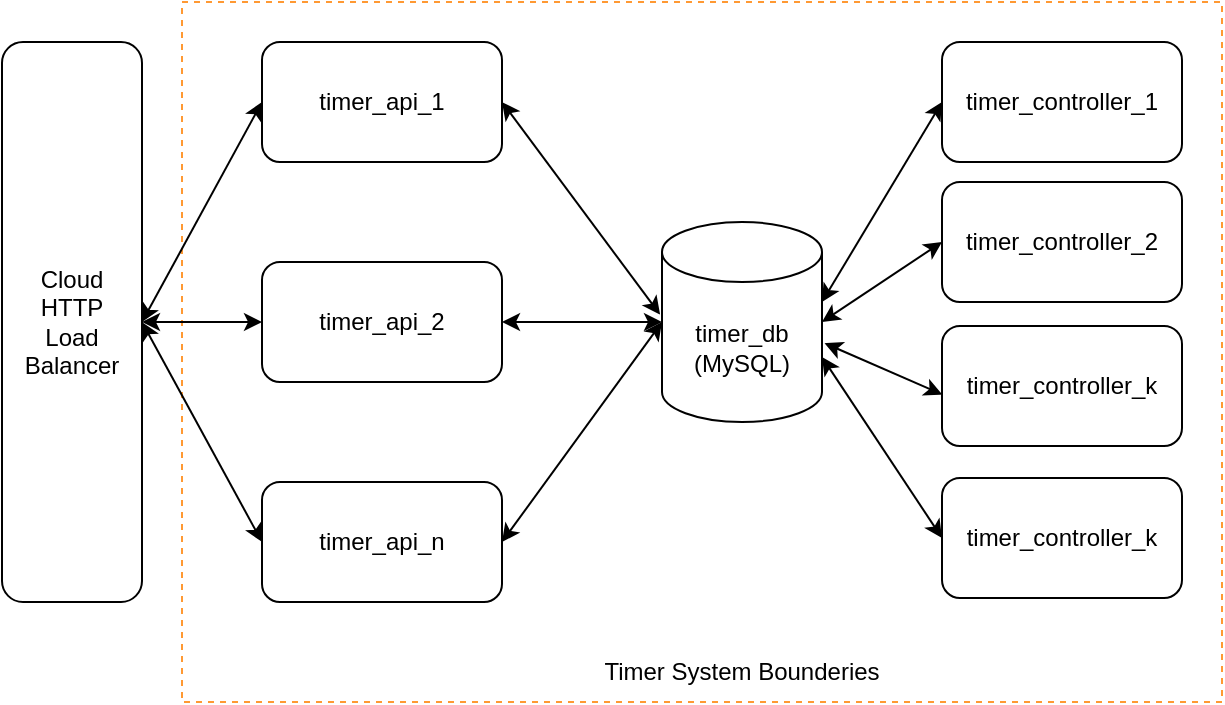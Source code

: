 <mxfile>
    <diagram id="DYnAscv9hxpTZkDShg4g" name="Current Version Design">
        <mxGraphModel dx="1321" dy="598" grid="1" gridSize="10" guides="1" tooltips="1" connect="1" arrows="1" fold="1" page="1" pageScale="1" pageWidth="827" pageHeight="1169" math="0" shadow="0">
            <root>
                <mxCell id="0"/>
                <mxCell id="1" parent="0"/>
                <mxCell id="22" value="" style="rounded=0;whiteSpace=wrap;html=1;dashed=1;strokeColor=#FF9933;align=right;" parent="1" vertex="1">
                    <mxGeometry x="170" y="220" width="520" height="350" as="geometry"/>
                </mxCell>
                <mxCell id="2" value="Cloud&lt;br&gt;HTTP&lt;br&gt;Load Balancer" style="rounded=1;whiteSpace=wrap;html=1;" parent="1" vertex="1">
                    <mxGeometry x="80" y="240" width="70" height="280" as="geometry"/>
                </mxCell>
                <mxCell id="3" value="timer_api_2" style="rounded=1;whiteSpace=wrap;html=1;" parent="1" vertex="1">
                    <mxGeometry x="210" y="350" width="120" height="60" as="geometry"/>
                </mxCell>
                <mxCell id="4" value="timer_api_1" style="rounded=1;whiteSpace=wrap;html=1;" parent="1" vertex="1">
                    <mxGeometry x="210" y="240" width="120" height="60" as="geometry"/>
                </mxCell>
                <mxCell id="5" value="timer_api_n" style="rounded=1;whiteSpace=wrap;html=1;" parent="1" vertex="1">
                    <mxGeometry x="210" y="460" width="120" height="60" as="geometry"/>
                </mxCell>
                <mxCell id="21" style="edgeStyle=none;html=1;exitX=1;exitY=0.5;exitDx=0;exitDy=0;exitPerimeter=0;entryX=0;entryY=0.5;entryDx=0;entryDy=0;startArrow=classic;startFill=1;" parent="1" source="6" target="7" edge="1">
                    <mxGeometry relative="1" as="geometry"/>
                </mxCell>
                <mxCell id="6" value="timer_db&lt;br&gt;(MySQL)" style="shape=cylinder3;whiteSpace=wrap;html=1;boundedLbl=1;backgroundOutline=1;size=15;" parent="1" vertex="1">
                    <mxGeometry x="410" y="330" width="80" height="100" as="geometry"/>
                </mxCell>
                <mxCell id="7" value="timer_controller_2" style="rounded=1;whiteSpace=wrap;html=1;" parent="1" vertex="1">
                    <mxGeometry x="550" y="310" width="120" height="60" as="geometry"/>
                </mxCell>
                <mxCell id="8" value="timer_controller_1" style="rounded=1;whiteSpace=wrap;html=1;" parent="1" vertex="1">
                    <mxGeometry x="550" y="240" width="120" height="60" as="geometry"/>
                </mxCell>
                <mxCell id="9" value="timer_controller_k" style="rounded=1;whiteSpace=wrap;html=1;" parent="1" vertex="1">
                    <mxGeometry x="550" y="382" width="120" height="60" as="geometry"/>
                </mxCell>
                <mxCell id="11" value="timer_controller_k" style="rounded=1;whiteSpace=wrap;html=1;" parent="1" vertex="1">
                    <mxGeometry x="550" y="458" width="120" height="60" as="geometry"/>
                </mxCell>
                <mxCell id="12" value="" style="endArrow=classic;startArrow=classic;html=1;exitX=1.016;exitY=0.606;exitDx=0;exitDy=0;exitPerimeter=0;entryX=0.001;entryY=0.571;entryDx=0;entryDy=0;entryPerimeter=0;" parent="1" source="6" target="9" edge="1">
                    <mxGeometry width="50" height="50" relative="1" as="geometry">
                        <mxPoint x="510" y="450" as="sourcePoint"/>
                        <mxPoint x="560" y="400" as="targetPoint"/>
                    </mxGeometry>
                </mxCell>
                <mxCell id="13" value="" style="endArrow=classic;startArrow=classic;html=1;exitX=1;exitY=0;exitDx=0;exitDy=67.5;exitPerimeter=0;entryX=0;entryY=0.5;entryDx=0;entryDy=0;" parent="1" source="6" target="11" edge="1">
                    <mxGeometry width="50" height="50" relative="1" as="geometry">
                        <mxPoint x="510" y="450" as="sourcePoint"/>
                        <mxPoint x="560" y="400" as="targetPoint"/>
                    </mxGeometry>
                </mxCell>
                <mxCell id="14" value="" style="endArrow=classic;startArrow=classic;html=1;entryX=0;entryY=0.5;entryDx=0;entryDy=0;exitX=1;exitY=0.5;exitDx=0;exitDy=0;" parent="1" source="2" target="4" edge="1">
                    <mxGeometry width="50" height="50" relative="1" as="geometry">
                        <mxPoint x="150" y="430" as="sourcePoint"/>
                        <mxPoint x="220.711" y="380" as="targetPoint"/>
                    </mxGeometry>
                </mxCell>
                <mxCell id="15" value="" style="endArrow=classic;startArrow=classic;html=1;entryX=0;entryY=0.5;entryDx=0;entryDy=0;exitX=1;exitY=0.5;exitDx=0;exitDy=0;" parent="1" source="2" target="3" edge="1">
                    <mxGeometry width="50" height="50" relative="1" as="geometry">
                        <mxPoint x="160" y="390" as="sourcePoint"/>
                        <mxPoint x="220" y="280" as="targetPoint"/>
                    </mxGeometry>
                </mxCell>
                <mxCell id="16" value="" style="endArrow=classic;startArrow=classic;html=1;entryX=0;entryY=0.5;entryDx=0;entryDy=0;exitX=1;exitY=0.5;exitDx=0;exitDy=0;" parent="1" source="2" target="5" edge="1">
                    <mxGeometry width="50" height="50" relative="1" as="geometry">
                        <mxPoint x="160" y="390" as="sourcePoint"/>
                        <mxPoint x="220" y="390" as="targetPoint"/>
                    </mxGeometry>
                </mxCell>
                <mxCell id="17" value="" style="endArrow=classic;startArrow=classic;html=1;entryX=0;entryY=0.5;entryDx=0;entryDy=0;exitX=1;exitY=0.5;exitDx=0;exitDy=0;entryPerimeter=0;" parent="1" source="5" target="6" edge="1">
                    <mxGeometry width="50" height="50" relative="1" as="geometry">
                        <mxPoint x="384" y="408" as="sourcePoint"/>
                        <mxPoint x="444" y="518" as="targetPoint"/>
                    </mxGeometry>
                </mxCell>
                <mxCell id="18" value="" style="endArrow=classic;startArrow=classic;html=1;entryX=-0.012;entryY=0.463;entryDx=0;entryDy=0;exitX=1;exitY=0.5;exitDx=0;exitDy=0;entryPerimeter=0;" parent="1" source="4" target="6" edge="1">
                    <mxGeometry width="50" height="50" relative="1" as="geometry">
                        <mxPoint x="340" y="500" as="sourcePoint"/>
                        <mxPoint x="420" y="407.5" as="targetPoint"/>
                    </mxGeometry>
                </mxCell>
                <mxCell id="19" value="" style="endArrow=classic;startArrow=classic;html=1;entryX=0;entryY=0.5;entryDx=0;entryDy=0;exitX=1;exitY=0.5;exitDx=0;exitDy=0;entryPerimeter=0;" parent="1" source="3" target="6" edge="1">
                    <mxGeometry width="50" height="50" relative="1" as="geometry">
                        <mxPoint x="340" y="500" as="sourcePoint"/>
                        <mxPoint x="420" y="407.5" as="targetPoint"/>
                    </mxGeometry>
                </mxCell>
                <mxCell id="20" value="" style="endArrow=classic;startArrow=classic;html=1;entryX=0;entryY=0.5;entryDx=0;entryDy=0;exitX=1;exitY=0.4;exitDx=0;exitDy=0;exitPerimeter=0;" parent="1" source="6" target="8" edge="1">
                    <mxGeometry width="50" height="50" relative="1" as="geometry">
                        <mxPoint x="350" y="510" as="sourcePoint"/>
                        <mxPoint x="430" y="417.5" as="targetPoint"/>
                    </mxGeometry>
                </mxCell>
                <mxCell id="23" value="Timer System Bounderies" style="text;html=1;strokeColor=none;fillColor=none;align=center;verticalAlign=middle;whiteSpace=wrap;rounded=0;dashed=1;" parent="1" vertex="1">
                    <mxGeometry x="375" y="540" width="150" height="30" as="geometry"/>
                </mxCell>
            </root>
        </mxGraphModel>
    </diagram>
    <diagram id="ogXFltSYrHMgtjTxt0ea" name="Horizontal Scaling">
        <mxGraphModel dx="491" dy="704" grid="1" gridSize="10" guides="1" tooltips="1" connect="1" arrows="1" fold="1" page="1" pageScale="1" pageWidth="827" pageHeight="1169" math="0" shadow="0">
            <root>
                <mxCell id="0"/>
                <mxCell id="1" parent="0"/>
                <mxCell id="ZxmdzEVxeu-JPoR6dsE8-22" value="" style="group" vertex="1" connectable="0" parent="1">
                    <mxGeometry x="200" y="60" width="400" height="240" as="geometry"/>
                </mxCell>
                <mxCell id="ZxmdzEVxeu-JPoR6dsE8-1" value="" style="rounded=0;whiteSpace=wrap;html=1;dashed=1;strokeColor=#FF9933;align=right;" vertex="1" parent="ZxmdzEVxeu-JPoR6dsE8-22">
                    <mxGeometry width="400" height="240" as="geometry"/>
                </mxCell>
                <mxCell id="ZxmdzEVxeu-JPoR6dsE8-3" value="timer_api_2" style="rounded=1;whiteSpace=wrap;html=1;" vertex="1" parent="ZxmdzEVxeu-JPoR6dsE8-22">
                    <mxGeometry x="30.769" y="89.143" width="92.308" height="41.143" as="geometry"/>
                </mxCell>
                <mxCell id="ZxmdzEVxeu-JPoR6dsE8-4" value="timer_api_1" style="rounded=1;whiteSpace=wrap;html=1;" vertex="1" parent="ZxmdzEVxeu-JPoR6dsE8-22">
                    <mxGeometry x="30.769" y="13.714" width="92.308" height="41.143" as="geometry"/>
                </mxCell>
                <mxCell id="ZxmdzEVxeu-JPoR6dsE8-5" value="timer_api_n" style="rounded=1;whiteSpace=wrap;html=1;" vertex="1" parent="ZxmdzEVxeu-JPoR6dsE8-22">
                    <mxGeometry x="30.769" y="164.571" width="92.308" height="41.143" as="geometry"/>
                </mxCell>
                <mxCell id="ZxmdzEVxeu-JPoR6dsE8-7" value="timer_db&lt;br&gt;(MySQL)" style="shape=cylinder3;whiteSpace=wrap;html=1;boundedLbl=1;backgroundOutline=1;size=15;" vertex="1" parent="ZxmdzEVxeu-JPoR6dsE8-22">
                    <mxGeometry x="184.615" y="75.429" width="61.538" height="68.571" as="geometry"/>
                </mxCell>
                <mxCell id="ZxmdzEVxeu-JPoR6dsE8-8" value="timer_controller_2" style="rounded=1;whiteSpace=wrap;html=1;" vertex="1" parent="ZxmdzEVxeu-JPoR6dsE8-22">
                    <mxGeometry x="292.308" y="61.714" width="92.308" height="41.143" as="geometry"/>
                </mxCell>
                <mxCell id="ZxmdzEVxeu-JPoR6dsE8-9" value="timer_controller_1" style="rounded=1;whiteSpace=wrap;html=1;" vertex="1" parent="ZxmdzEVxeu-JPoR6dsE8-22">
                    <mxGeometry x="292.308" y="13.714" width="92.308" height="41.143" as="geometry"/>
                </mxCell>
                <mxCell id="ZxmdzEVxeu-JPoR6dsE8-10" value="timer_controller_k" style="rounded=1;whiteSpace=wrap;html=1;" vertex="1" parent="ZxmdzEVxeu-JPoR6dsE8-22">
                    <mxGeometry x="292.308" y="111.086" width="92.308" height="41.143" as="geometry"/>
                </mxCell>
                <mxCell id="ZxmdzEVxeu-JPoR6dsE8-11" value="timer_controller_k" style="rounded=1;whiteSpace=wrap;html=1;" vertex="1" parent="ZxmdzEVxeu-JPoR6dsE8-22">
                    <mxGeometry x="292.308" y="163.2" width="92.308" height="41.143" as="geometry"/>
                </mxCell>
                <mxCell id="ZxmdzEVxeu-JPoR6dsE8-12" value="" style="endArrow=classic;startArrow=classic;html=1;exitX=1.016;exitY=0.606;exitDx=0;exitDy=0;exitPerimeter=0;entryX=0.001;entryY=0.571;entryDx=0;entryDy=0;entryPerimeter=0;" edge="1" parent="ZxmdzEVxeu-JPoR6dsE8-22" source="ZxmdzEVxeu-JPoR6dsE8-7" target="ZxmdzEVxeu-JPoR6dsE8-10">
                    <mxGeometry width="50" height="50" relative="1" as="geometry">
                        <mxPoint x="261.538" y="157.714" as="sourcePoint"/>
                        <mxPoint x="300" y="123.429" as="targetPoint"/>
                    </mxGeometry>
                </mxCell>
                <mxCell id="ZxmdzEVxeu-JPoR6dsE8-13" value="" style="endArrow=classic;startArrow=classic;html=1;exitX=1;exitY=0;exitDx=0;exitDy=67.5;exitPerimeter=0;entryX=0;entryY=0.5;entryDx=0;entryDy=0;" edge="1" parent="ZxmdzEVxeu-JPoR6dsE8-22" source="ZxmdzEVxeu-JPoR6dsE8-7" target="ZxmdzEVxeu-JPoR6dsE8-11">
                    <mxGeometry width="50" height="50" relative="1" as="geometry">
                        <mxPoint x="261.538" y="157.714" as="sourcePoint"/>
                        <mxPoint x="300" y="123.429" as="targetPoint"/>
                    </mxGeometry>
                </mxCell>
                <mxCell id="ZxmdzEVxeu-JPoR6dsE8-17" value="" style="endArrow=classic;startArrow=classic;html=1;entryX=0;entryY=0.5;entryDx=0;entryDy=0;exitX=1;exitY=0.5;exitDx=0;exitDy=0;entryPerimeter=0;" edge="1" parent="ZxmdzEVxeu-JPoR6dsE8-22" source="ZxmdzEVxeu-JPoR6dsE8-5" target="ZxmdzEVxeu-JPoR6dsE8-7">
                    <mxGeometry width="50" height="50" relative="1" as="geometry">
                        <mxPoint x="164.615" y="128.914" as="sourcePoint"/>
                        <mxPoint x="210.769" y="204.343" as="targetPoint"/>
                    </mxGeometry>
                </mxCell>
                <mxCell id="ZxmdzEVxeu-JPoR6dsE8-18" value="" style="endArrow=classic;startArrow=classic;html=1;entryX=-0.012;entryY=0.463;entryDx=0;entryDy=0;exitX=1;exitY=0.5;exitDx=0;exitDy=0;entryPerimeter=0;" edge="1" parent="ZxmdzEVxeu-JPoR6dsE8-22" source="ZxmdzEVxeu-JPoR6dsE8-4" target="ZxmdzEVxeu-JPoR6dsE8-7">
                    <mxGeometry width="50" height="50" relative="1" as="geometry">
                        <mxPoint x="130.769" y="192" as="sourcePoint"/>
                        <mxPoint x="192.308" y="128.571" as="targetPoint"/>
                    </mxGeometry>
                </mxCell>
                <mxCell id="ZxmdzEVxeu-JPoR6dsE8-6" style="edgeStyle=none;html=1;exitX=1;exitY=0.5;exitDx=0;exitDy=0;exitPerimeter=0;entryX=0;entryY=0.5;entryDx=0;entryDy=0;startArrow=classic;startFill=1;" edge="1" parent="ZxmdzEVxeu-JPoR6dsE8-22" source="ZxmdzEVxeu-JPoR6dsE8-7" target="ZxmdzEVxeu-JPoR6dsE8-8">
                    <mxGeometry relative="1" as="geometry"/>
                </mxCell>
                <mxCell id="ZxmdzEVxeu-JPoR6dsE8-19" value="" style="endArrow=classic;startArrow=classic;html=1;entryX=0;entryY=0.5;entryDx=0;entryDy=0;exitX=1;exitY=0.5;exitDx=0;exitDy=0;entryPerimeter=0;" edge="1" parent="ZxmdzEVxeu-JPoR6dsE8-22" source="ZxmdzEVxeu-JPoR6dsE8-3" target="ZxmdzEVxeu-JPoR6dsE8-7">
                    <mxGeometry width="50" height="50" relative="1" as="geometry">
                        <mxPoint x="130.769" y="192" as="sourcePoint"/>
                        <mxPoint x="192.308" y="128.571" as="targetPoint"/>
                    </mxGeometry>
                </mxCell>
                <mxCell id="ZxmdzEVxeu-JPoR6dsE8-20" value="" style="endArrow=classic;startArrow=classic;html=1;entryX=0;entryY=0.5;entryDx=0;entryDy=0;exitX=1;exitY=0.4;exitDx=0;exitDy=0;exitPerimeter=0;" edge="1" parent="ZxmdzEVxeu-JPoR6dsE8-22" source="ZxmdzEVxeu-JPoR6dsE8-7" target="ZxmdzEVxeu-JPoR6dsE8-9">
                    <mxGeometry width="50" height="50" relative="1" as="geometry">
                        <mxPoint x="138.462" y="198.857" as="sourcePoint"/>
                        <mxPoint x="200" y="135.429" as="targetPoint"/>
                    </mxGeometry>
                </mxCell>
                <mxCell id="ZxmdzEVxeu-JPoR6dsE8-21" value="Timer System Bounderies" style="text;html=1;strokeColor=none;fillColor=none;align=center;verticalAlign=middle;whiteSpace=wrap;rounded=0;dashed=1;" vertex="1" parent="ZxmdzEVxeu-JPoR6dsE8-22">
                    <mxGeometry x="157.692" y="219.429" width="115.385" height="20.571" as="geometry"/>
                </mxCell>
                <mxCell id="ZxmdzEVxeu-JPoR6dsE8-2" value="Cloud&lt;br&gt;HTTP&lt;br&gt;Load Balancer" style="rounded=1;whiteSpace=wrap;html=1;" vertex="1" parent="1">
                    <mxGeometry x="80" y="60" width="70" height="500" as="geometry"/>
                </mxCell>
                <mxCell id="ZxmdzEVxeu-JPoR6dsE8-14" value="" style="endArrow=classic;startArrow=none;html=1;entryX=0;entryY=0.5;entryDx=0;entryDy=0;exitX=1;exitY=0.5;exitDx=0;exitDy=0;startFill=0;" edge="1" parent="1" source="ZxmdzEVxeu-JPoR6dsE8-2" target="ZxmdzEVxeu-JPoR6dsE8-4">
                    <mxGeometry width="50" height="50" relative="1" as="geometry">
                        <mxPoint x="150" y="430" as="sourcePoint"/>
                        <mxPoint x="220.711" y="380" as="targetPoint"/>
                    </mxGeometry>
                </mxCell>
                <mxCell id="ZxmdzEVxeu-JPoR6dsE8-15" value="" style="endArrow=classic;startArrow=none;html=1;entryX=0;entryY=0.5;entryDx=0;entryDy=0;exitX=1;exitY=0.5;exitDx=0;exitDy=0;startFill=0;" edge="1" parent="1" source="ZxmdzEVxeu-JPoR6dsE8-2" target="ZxmdzEVxeu-JPoR6dsE8-3">
                    <mxGeometry width="50" height="50" relative="1" as="geometry">
                        <mxPoint x="160" y="390" as="sourcePoint"/>
                        <mxPoint x="220" y="280" as="targetPoint"/>
                    </mxGeometry>
                </mxCell>
                <mxCell id="ZxmdzEVxeu-JPoR6dsE8-16" value="" style="endArrow=classic;startArrow=none;html=1;entryX=0;entryY=0.5;entryDx=0;entryDy=0;exitX=1;exitY=0.5;exitDx=0;exitDy=0;startFill=0;" edge="1" parent="1" source="ZxmdzEVxeu-JPoR6dsE8-2" target="ZxmdzEVxeu-JPoR6dsE8-5">
                    <mxGeometry width="50" height="50" relative="1" as="geometry">
                        <mxPoint x="160" y="390" as="sourcePoint"/>
                        <mxPoint x="220" y="390" as="targetPoint"/>
                    </mxGeometry>
                </mxCell>
                <mxCell id="ZxmdzEVxeu-JPoR6dsE8-23" value="" style="group" vertex="1" connectable="0" parent="1">
                    <mxGeometry x="210" y="320" width="400" height="240" as="geometry"/>
                </mxCell>
                <mxCell id="ZxmdzEVxeu-JPoR6dsE8-24" value="" style="rounded=0;whiteSpace=wrap;html=1;dashed=1;strokeColor=#FF9933;align=right;" vertex="1" parent="ZxmdzEVxeu-JPoR6dsE8-23">
                    <mxGeometry width="400" height="240" as="geometry"/>
                </mxCell>
                <mxCell id="ZxmdzEVxeu-JPoR6dsE8-25" value="timer_api_5" style="rounded=1;whiteSpace=wrap;html=1;" vertex="1" parent="ZxmdzEVxeu-JPoR6dsE8-23">
                    <mxGeometry x="30.769" y="89.143" width="92.308" height="41.143" as="geometry"/>
                </mxCell>
                <mxCell id="ZxmdzEVxeu-JPoR6dsE8-26" value="timer_api_4" style="rounded=1;whiteSpace=wrap;html=1;" vertex="1" parent="ZxmdzEVxeu-JPoR6dsE8-23">
                    <mxGeometry x="30.769" y="13.714" width="92.308" height="41.143" as="geometry"/>
                </mxCell>
                <mxCell id="ZxmdzEVxeu-JPoR6dsE8-27" value="timer_api_n" style="rounded=1;whiteSpace=wrap;html=1;" vertex="1" parent="ZxmdzEVxeu-JPoR6dsE8-23">
                    <mxGeometry x="30.769" y="164.571" width="92.308" height="41.143" as="geometry"/>
                </mxCell>
                <mxCell id="ZxmdzEVxeu-JPoR6dsE8-28" value="timer_db&lt;br&gt;(MySQL)" style="shape=cylinder3;whiteSpace=wrap;html=1;boundedLbl=1;backgroundOutline=1;size=15;" vertex="1" parent="ZxmdzEVxeu-JPoR6dsE8-23">
                    <mxGeometry x="184.615" y="75.429" width="61.538" height="68.571" as="geometry"/>
                </mxCell>
                <mxCell id="ZxmdzEVxeu-JPoR6dsE8-29" value="timer_controller_2" style="rounded=1;whiteSpace=wrap;html=1;" vertex="1" parent="ZxmdzEVxeu-JPoR6dsE8-23">
                    <mxGeometry x="292.308" y="61.714" width="92.308" height="41.143" as="geometry"/>
                </mxCell>
                <mxCell id="ZxmdzEVxeu-JPoR6dsE8-30" value="timer_controller_1" style="rounded=1;whiteSpace=wrap;html=1;" vertex="1" parent="ZxmdzEVxeu-JPoR6dsE8-23">
                    <mxGeometry x="292.308" y="13.714" width="92.308" height="41.143" as="geometry"/>
                </mxCell>
                <mxCell id="ZxmdzEVxeu-JPoR6dsE8-31" value="timer_controller_k" style="rounded=1;whiteSpace=wrap;html=1;" vertex="1" parent="ZxmdzEVxeu-JPoR6dsE8-23">
                    <mxGeometry x="292.308" y="111.086" width="92.308" height="41.143" as="geometry"/>
                </mxCell>
                <mxCell id="ZxmdzEVxeu-JPoR6dsE8-32" value="timer_controller_k" style="rounded=1;whiteSpace=wrap;html=1;" vertex="1" parent="ZxmdzEVxeu-JPoR6dsE8-23">
                    <mxGeometry x="292.308" y="163.2" width="92.308" height="41.143" as="geometry"/>
                </mxCell>
                <mxCell id="ZxmdzEVxeu-JPoR6dsE8-33" value="" style="endArrow=classic;startArrow=classic;html=1;exitX=1.016;exitY=0.606;exitDx=0;exitDy=0;exitPerimeter=0;entryX=0.001;entryY=0.571;entryDx=0;entryDy=0;entryPerimeter=0;" edge="1" parent="ZxmdzEVxeu-JPoR6dsE8-23" source="ZxmdzEVxeu-JPoR6dsE8-28" target="ZxmdzEVxeu-JPoR6dsE8-31">
                    <mxGeometry width="50" height="50" relative="1" as="geometry">
                        <mxPoint x="261.538" y="157.714" as="sourcePoint"/>
                        <mxPoint x="300" y="123.429" as="targetPoint"/>
                    </mxGeometry>
                </mxCell>
                <mxCell id="ZxmdzEVxeu-JPoR6dsE8-34" value="" style="endArrow=classic;startArrow=classic;html=1;exitX=1;exitY=0;exitDx=0;exitDy=67.5;exitPerimeter=0;entryX=0;entryY=0.5;entryDx=0;entryDy=0;" edge="1" parent="ZxmdzEVxeu-JPoR6dsE8-23" source="ZxmdzEVxeu-JPoR6dsE8-28" target="ZxmdzEVxeu-JPoR6dsE8-32">
                    <mxGeometry width="50" height="50" relative="1" as="geometry">
                        <mxPoint x="261.538" y="157.714" as="sourcePoint"/>
                        <mxPoint x="300" y="123.429" as="targetPoint"/>
                    </mxGeometry>
                </mxCell>
                <mxCell id="ZxmdzEVxeu-JPoR6dsE8-35" value="" style="endArrow=classic;startArrow=classic;html=1;entryX=0;entryY=0.5;entryDx=0;entryDy=0;exitX=1;exitY=0.5;exitDx=0;exitDy=0;entryPerimeter=0;" edge="1" parent="ZxmdzEVxeu-JPoR6dsE8-23" source="ZxmdzEVxeu-JPoR6dsE8-27" target="ZxmdzEVxeu-JPoR6dsE8-28">
                    <mxGeometry width="50" height="50" relative="1" as="geometry">
                        <mxPoint x="164.615" y="128.914" as="sourcePoint"/>
                        <mxPoint x="210.769" y="204.343" as="targetPoint"/>
                    </mxGeometry>
                </mxCell>
                <mxCell id="ZxmdzEVxeu-JPoR6dsE8-36" value="" style="endArrow=classic;startArrow=classic;html=1;entryX=-0.012;entryY=0.463;entryDx=0;entryDy=0;exitX=1;exitY=0.5;exitDx=0;exitDy=0;entryPerimeter=0;" edge="1" parent="ZxmdzEVxeu-JPoR6dsE8-23" source="ZxmdzEVxeu-JPoR6dsE8-26" target="ZxmdzEVxeu-JPoR6dsE8-28">
                    <mxGeometry width="50" height="50" relative="1" as="geometry">
                        <mxPoint x="130.769" y="192" as="sourcePoint"/>
                        <mxPoint x="192.308" y="128.571" as="targetPoint"/>
                    </mxGeometry>
                </mxCell>
                <mxCell id="ZxmdzEVxeu-JPoR6dsE8-37" style="edgeStyle=none;html=1;exitX=1;exitY=0.5;exitDx=0;exitDy=0;exitPerimeter=0;entryX=0;entryY=0.5;entryDx=0;entryDy=0;startArrow=classic;startFill=1;" edge="1" parent="ZxmdzEVxeu-JPoR6dsE8-23" source="ZxmdzEVxeu-JPoR6dsE8-28" target="ZxmdzEVxeu-JPoR6dsE8-29">
                    <mxGeometry relative="1" as="geometry"/>
                </mxCell>
                <mxCell id="ZxmdzEVxeu-JPoR6dsE8-38" value="" style="endArrow=classic;startArrow=classic;html=1;entryX=0;entryY=0.5;entryDx=0;entryDy=0;exitX=1;exitY=0.5;exitDx=0;exitDy=0;entryPerimeter=0;" edge="1" parent="ZxmdzEVxeu-JPoR6dsE8-23" source="ZxmdzEVxeu-JPoR6dsE8-25" target="ZxmdzEVxeu-JPoR6dsE8-28">
                    <mxGeometry width="50" height="50" relative="1" as="geometry">
                        <mxPoint x="130.769" y="192" as="sourcePoint"/>
                        <mxPoint x="192.308" y="128.571" as="targetPoint"/>
                    </mxGeometry>
                </mxCell>
                <mxCell id="ZxmdzEVxeu-JPoR6dsE8-39" value="" style="endArrow=classic;startArrow=classic;html=1;entryX=0;entryY=0.5;entryDx=0;entryDy=0;exitX=1;exitY=0.4;exitDx=0;exitDy=0;exitPerimeter=0;" edge="1" parent="ZxmdzEVxeu-JPoR6dsE8-23" source="ZxmdzEVxeu-JPoR6dsE8-28" target="ZxmdzEVxeu-JPoR6dsE8-30">
                    <mxGeometry width="50" height="50" relative="1" as="geometry">
                        <mxPoint x="138.462" y="198.857" as="sourcePoint"/>
                        <mxPoint x="200" y="135.429" as="targetPoint"/>
                    </mxGeometry>
                </mxCell>
                <mxCell id="ZxmdzEVxeu-JPoR6dsE8-40" value="Timer System Bounderies" style="text;html=1;strokeColor=none;fillColor=none;align=center;verticalAlign=middle;whiteSpace=wrap;rounded=0;dashed=1;" vertex="1" parent="ZxmdzEVxeu-JPoR6dsE8-23">
                    <mxGeometry x="157.692" y="219.429" width="115.385" height="20.571" as="geometry"/>
                </mxCell>
                <mxCell id="ZxmdzEVxeu-JPoR6dsE8-41" value="" style="endArrow=classic;startArrow=none;html=1;entryX=0;entryY=0.5;entryDx=0;entryDy=0;startFill=0;" edge="1" parent="1" target="ZxmdzEVxeu-JPoR6dsE8-27">
                    <mxGeometry width="50" height="50" relative="1" as="geometry">
                        <mxPoint x="150" y="310" as="sourcePoint"/>
                        <mxPoint x="240.769" y="104.286" as="targetPoint"/>
                    </mxGeometry>
                </mxCell>
                <mxCell id="ZxmdzEVxeu-JPoR6dsE8-42" value="" style="endArrow=classic;startArrow=none;html=1;entryX=0;entryY=0.5;entryDx=0;entryDy=0;exitX=1;exitY=0.5;exitDx=0;exitDy=0;startFill=0;" edge="1" parent="1" source="ZxmdzEVxeu-JPoR6dsE8-2" target="ZxmdzEVxeu-JPoR6dsE8-25">
                    <mxGeometry width="50" height="50" relative="1" as="geometry">
                        <mxPoint x="160" y="320" as="sourcePoint"/>
                        <mxPoint x="240.769" y="179.714" as="targetPoint"/>
                    </mxGeometry>
                </mxCell>
                <mxCell id="ZxmdzEVxeu-JPoR6dsE8-43" value="" style="endArrow=classic;startArrow=none;html=1;entryX=0;entryY=0.5;entryDx=0;entryDy=0;exitX=1;exitY=0.5;exitDx=0;exitDy=0;startFill=0;" edge="1" parent="1" source="ZxmdzEVxeu-JPoR6dsE8-2" target="ZxmdzEVxeu-JPoR6dsE8-26">
                    <mxGeometry width="50" height="50" relative="1" as="geometry">
                        <mxPoint x="160" y="320" as="sourcePoint"/>
                        <mxPoint x="240.769" y="255.143" as="targetPoint"/>
                    </mxGeometry>
                </mxCell>
            </root>
        </mxGraphModel>
    </diagram>
</mxfile>